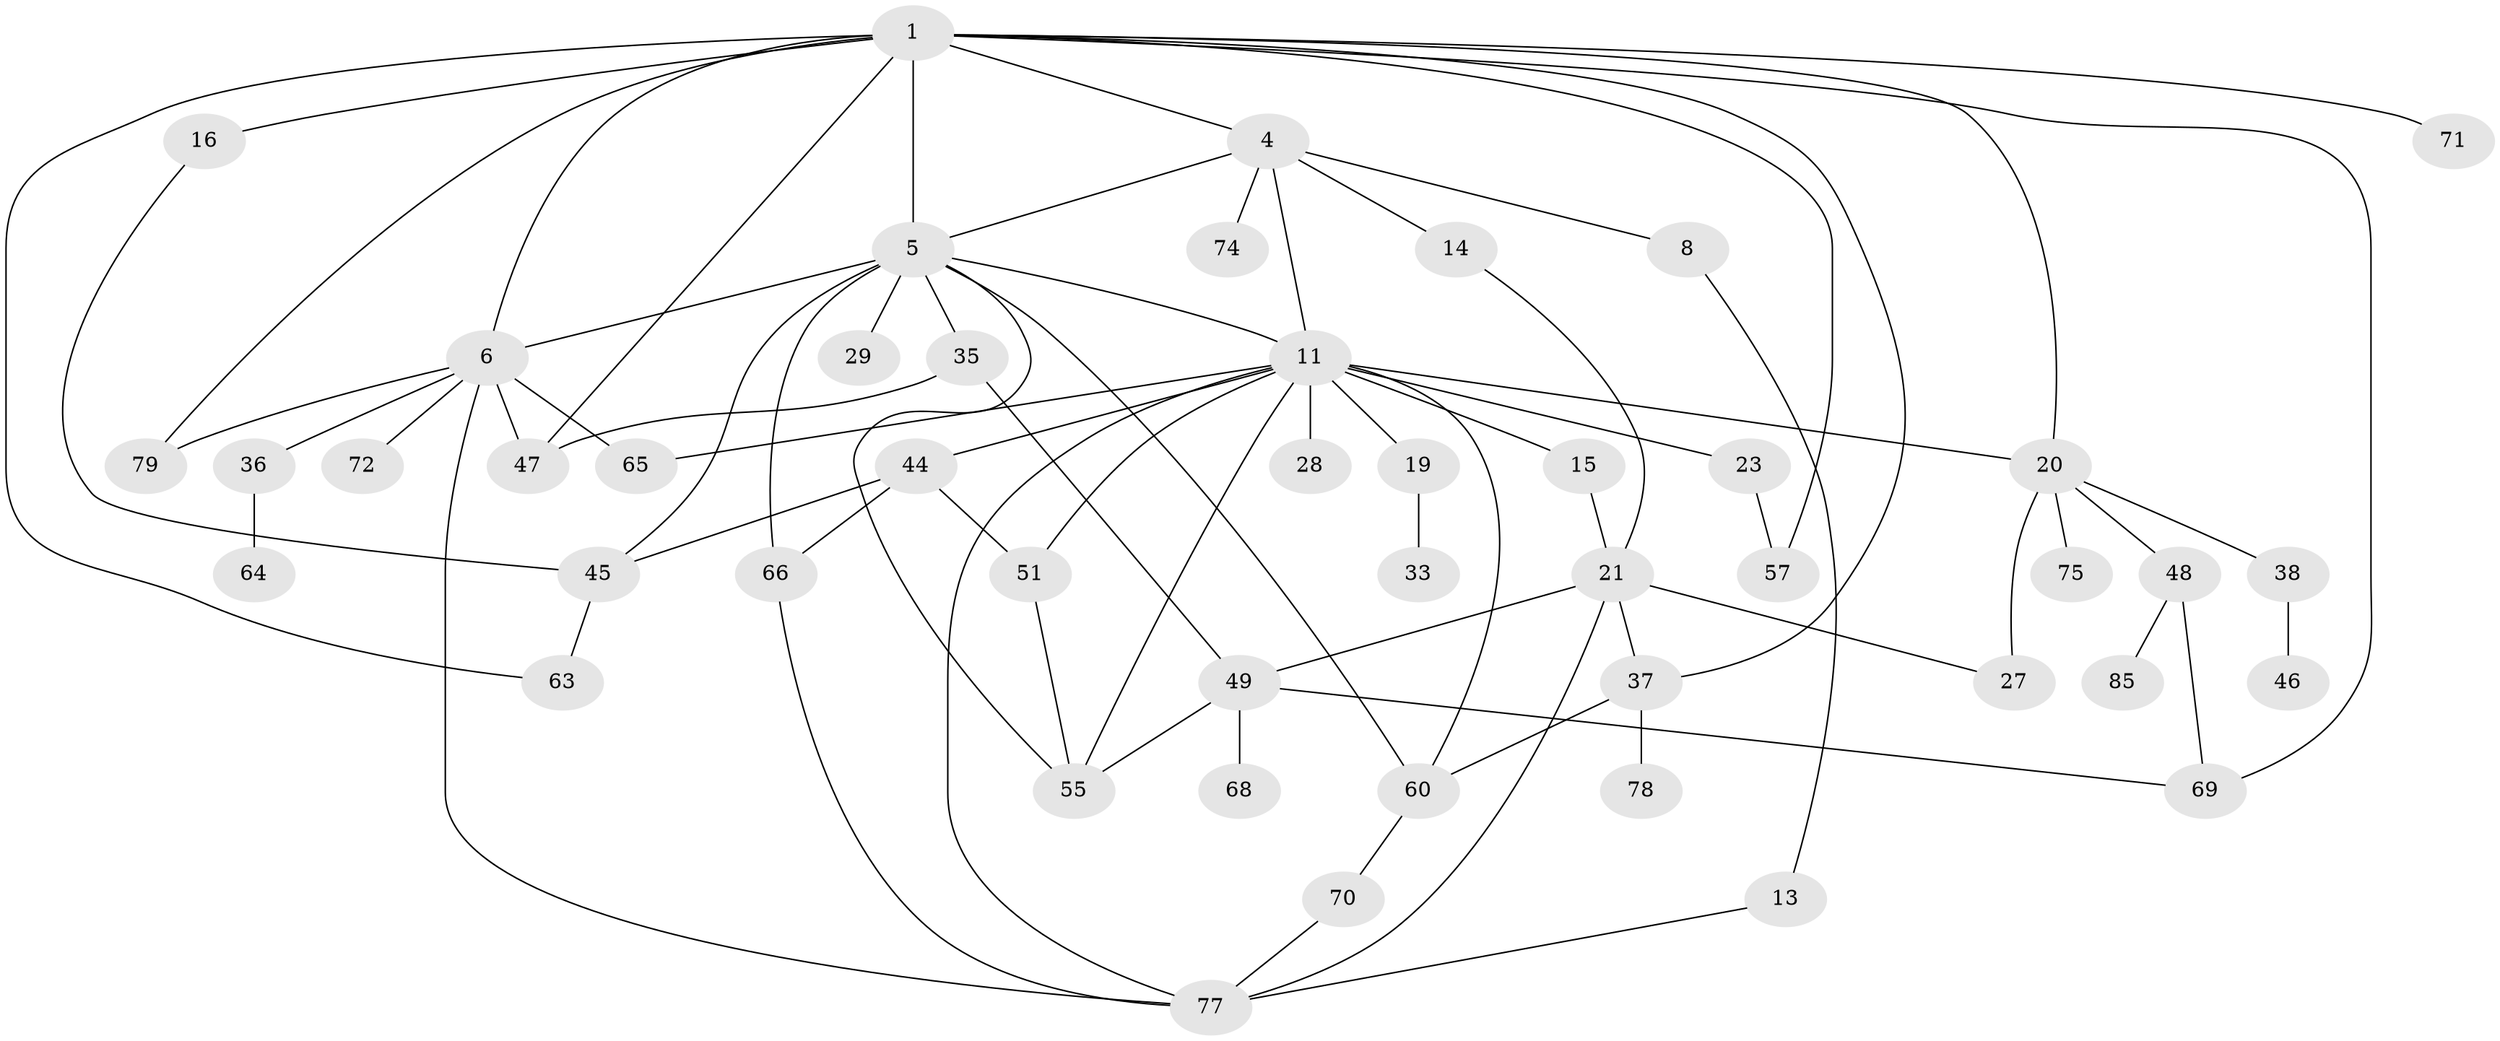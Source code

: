 // original degree distribution, {3: 0.15789473684210525, 11: 0.010526315789473684, 4: 0.09473684210526316, 6: 0.06315789473684211, 7: 0.021052631578947368, 1: 0.29473684210526313, 2: 0.29473684210526313, 5: 0.06315789473684211}
// Generated by graph-tools (version 1.1) at 2025/13/03/09/25 04:13:18]
// undirected, 47 vertices, 76 edges
graph export_dot {
graph [start="1"]
  node [color=gray90,style=filled];
  1 [super="+3+24+2"];
  4 [super="+10"];
  5 [super="+26+31"];
  6 [super="+7+84+40+17"];
  8;
  11 [super="+12+18+58"];
  13;
  14;
  15;
  16;
  19;
  20;
  21 [super="+53+59+22"];
  23;
  27;
  28;
  29;
  33;
  35 [super="+56"];
  36;
  37 [super="+43"];
  38 [super="+39+95"];
  44 [super="+86"];
  45;
  46;
  47;
  48 [super="+80"];
  49 [super="+52+91+88"];
  51;
  55 [super="+76"];
  57;
  60 [super="+67"];
  63 [super="+93"];
  64;
  65;
  66 [super="+90"];
  68;
  69;
  70;
  71;
  72;
  74;
  75;
  77;
  78 [super="+81"];
  79;
  85;
  1 -- 37;
  1 -- 5;
  1 -- 6 [weight=2];
  1 -- 71;
  1 -- 69;
  1 -- 79;
  1 -- 16;
  1 -- 20;
  1 -- 47;
  1 -- 63;
  1 -- 4;
  1 -- 57;
  4 -- 8;
  4 -- 74;
  4 -- 11;
  4 -- 14;
  4 -- 5;
  5 -- 29;
  5 -- 55;
  5 -- 6;
  5 -- 66 [weight=2];
  5 -- 35;
  5 -- 11;
  5 -- 60;
  5 -- 45;
  6 -- 65;
  6 -- 77;
  6 -- 47;
  6 -- 36 [weight=2];
  6 -- 72;
  6 -- 79;
  8 -- 13;
  11 -- 55;
  11 -- 65;
  11 -- 23;
  11 -- 60;
  11 -- 15;
  11 -- 28;
  11 -- 51;
  11 -- 19;
  11 -- 20;
  11 -- 44;
  11 -- 77;
  13 -- 77;
  14 -- 21;
  15 -- 21;
  16 -- 45;
  19 -- 33;
  20 -- 38;
  20 -- 48;
  20 -- 75;
  20 -- 27;
  21 -- 27;
  21 -- 77;
  21 -- 37;
  21 -- 49;
  23 -- 57;
  35 -- 47;
  35 -- 49;
  36 -- 64;
  37 -- 78;
  37 -- 60;
  38 -- 46;
  44 -- 51;
  44 -- 66;
  44 -- 45;
  45 -- 63;
  48 -- 69;
  48 -- 85;
  49 -- 68;
  49 -- 69;
  49 -- 55;
  51 -- 55;
  60 -- 70;
  66 -- 77;
  70 -- 77;
}
